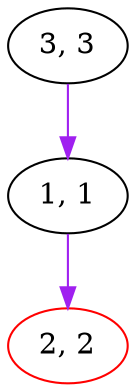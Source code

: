 digraph G {
	"1, 1"
	node [color=red]
	edge [color=purple]
	"1, 1" -> "2, 2"
	node [color=default]
	"3, 3" -> "1, 1"
}